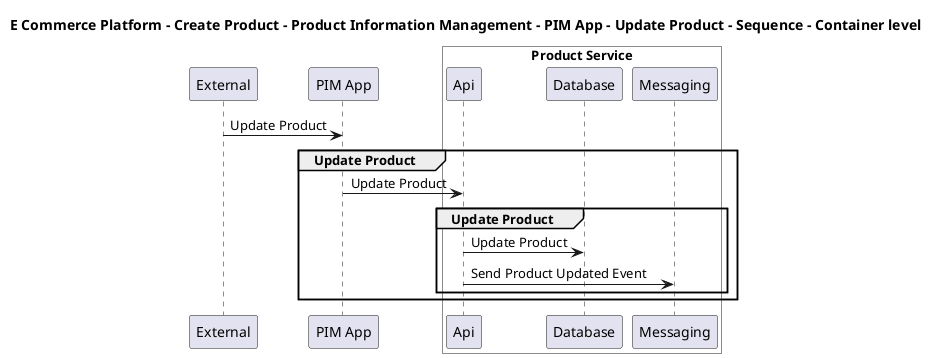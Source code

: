 @startuml

title E Commerce Platform - Create Product - Product Information Management - PIM App - Update Product - Sequence - Container level

participant "External" as C4InterFlow.SoftwareSystems.ExternalSystem
participant "PIM App" as ECommercePlatform.CreateProduct.ProductInformationManagement.SoftwareSystems.PIMApp

box "Product Service" #White
    participant "Api" as ECommercePlatform.CreateProduct.ProductInformationManagement.SoftwareSystems.ProductService.Containers.Api
    participant "Database" as ECommercePlatform.CreateProduct.ProductInformationManagement.SoftwareSystems.ProductService.Containers.Database
    participant "Messaging" as ECommercePlatform.CreateProduct.ProductInformationManagement.SoftwareSystems.ProductService.Containers.Messaging
end box


C4InterFlow.SoftwareSystems.ExternalSystem -> ECommercePlatform.CreateProduct.ProductInformationManagement.SoftwareSystems.PIMApp : Update Product
group Update Product
ECommercePlatform.CreateProduct.ProductInformationManagement.SoftwareSystems.PIMApp -> ECommercePlatform.CreateProduct.ProductInformationManagement.SoftwareSystems.ProductService.Containers.Api : Update Product
group Update Product
ECommercePlatform.CreateProduct.ProductInformationManagement.SoftwareSystems.ProductService.Containers.Api -> ECommercePlatform.CreateProduct.ProductInformationManagement.SoftwareSystems.ProductService.Containers.Database : Update Product
ECommercePlatform.CreateProduct.ProductInformationManagement.SoftwareSystems.ProductService.Containers.Api -> ECommercePlatform.CreateProduct.ProductInformationManagement.SoftwareSystems.ProductService.Containers.Messaging : Send Product Updated Event
end
end


@enduml
